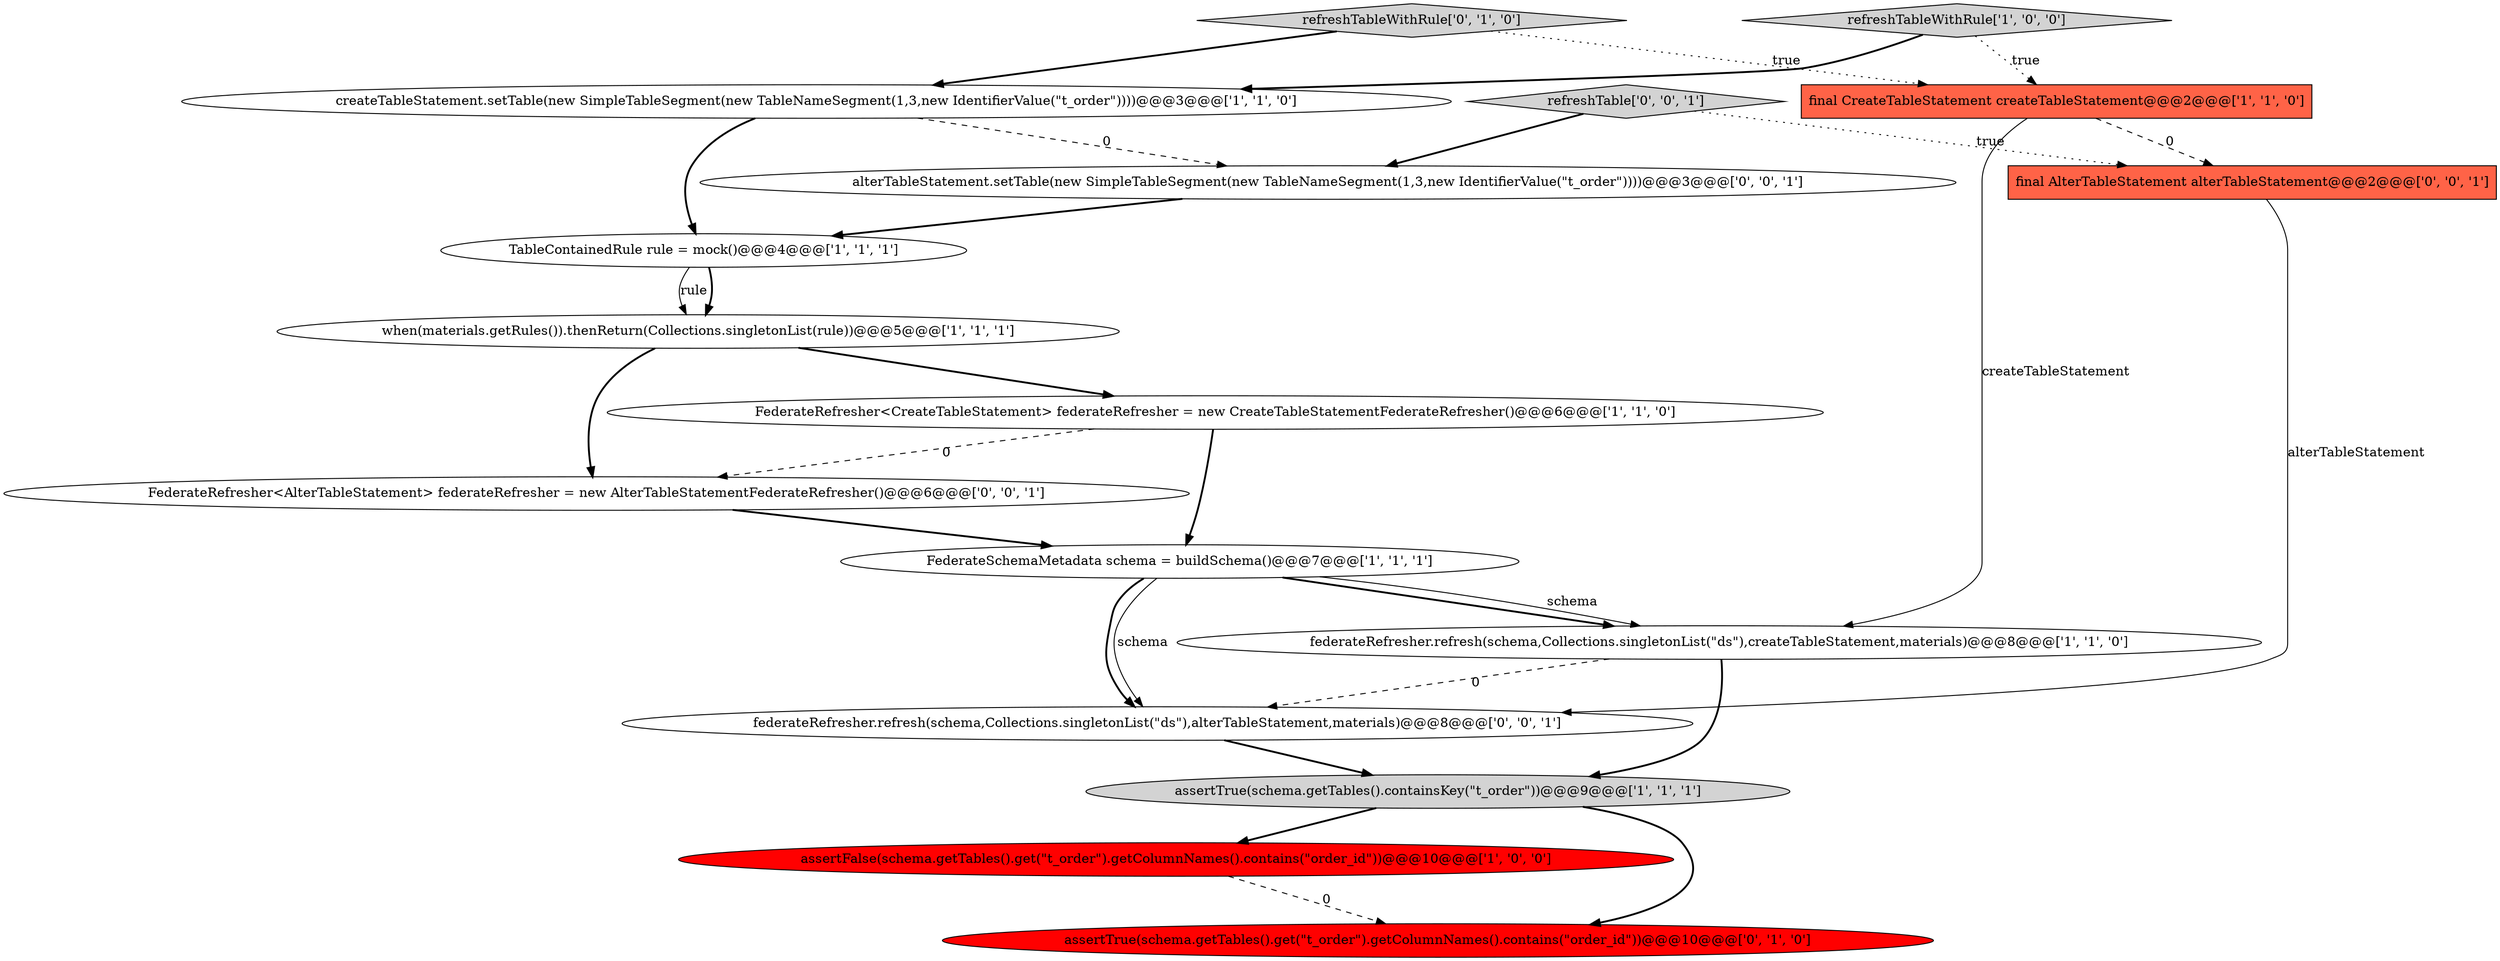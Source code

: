 digraph {
7 [style = filled, label = "TableContainedRule rule = mock()@@@4@@@['1', '1', '1']", fillcolor = white, shape = ellipse image = "AAA0AAABBB1BBB"];
6 [style = filled, label = "FederateRefresher<CreateTableStatement> federateRefresher = new CreateTableStatementFederateRefresher()@@@6@@@['1', '1', '0']", fillcolor = white, shape = ellipse image = "AAA0AAABBB1BBB"];
14 [style = filled, label = "final AlterTableStatement alterTableStatement@@@2@@@['0', '0', '1']", fillcolor = tomato, shape = box image = "AAA0AAABBB3BBB"];
8 [style = filled, label = "federateRefresher.refresh(schema,Collections.singletonList(\"ds\"),createTableStatement,materials)@@@8@@@['1', '1', '0']", fillcolor = white, shape = ellipse image = "AAA0AAABBB1BBB"];
4 [style = filled, label = "createTableStatement.setTable(new SimpleTableSegment(new TableNameSegment(1,3,new IdentifierValue(\"t_order\"))))@@@3@@@['1', '1', '0']", fillcolor = white, shape = ellipse image = "AAA0AAABBB1BBB"];
16 [style = filled, label = "refreshTable['0', '0', '1']", fillcolor = lightgray, shape = diamond image = "AAA0AAABBB3BBB"];
3 [style = filled, label = "assertTrue(schema.getTables().containsKey(\"t_order\"))@@@9@@@['1', '1', '1']", fillcolor = lightgray, shape = ellipse image = "AAA0AAABBB1BBB"];
1 [style = filled, label = "when(materials.getRules()).thenReturn(Collections.singletonList(rule))@@@5@@@['1', '1', '1']", fillcolor = white, shape = ellipse image = "AAA0AAABBB1BBB"];
15 [style = filled, label = "FederateRefresher<AlterTableStatement> federateRefresher = new AlterTableStatementFederateRefresher()@@@6@@@['0', '0', '1']", fillcolor = white, shape = ellipse image = "AAA0AAABBB3BBB"];
9 [style = filled, label = "assertFalse(schema.getTables().get(\"t_order\").getColumnNames().contains(\"order_id\"))@@@10@@@['1', '0', '0']", fillcolor = red, shape = ellipse image = "AAA1AAABBB1BBB"];
12 [style = filled, label = "alterTableStatement.setTable(new SimpleTableSegment(new TableNameSegment(1,3,new IdentifierValue(\"t_order\"))))@@@3@@@['0', '0', '1']", fillcolor = white, shape = ellipse image = "AAA0AAABBB3BBB"];
5 [style = filled, label = "FederateSchemaMetadata schema = buildSchema()@@@7@@@['1', '1', '1']", fillcolor = white, shape = ellipse image = "AAA0AAABBB1BBB"];
11 [style = filled, label = "refreshTableWithRule['0', '1', '0']", fillcolor = lightgray, shape = diamond image = "AAA0AAABBB2BBB"];
2 [style = filled, label = "refreshTableWithRule['1', '0', '0']", fillcolor = lightgray, shape = diamond image = "AAA0AAABBB1BBB"];
10 [style = filled, label = "assertTrue(schema.getTables().get(\"t_order\").getColumnNames().contains(\"order_id\"))@@@10@@@['0', '1', '0']", fillcolor = red, shape = ellipse image = "AAA1AAABBB2BBB"];
0 [style = filled, label = "final CreateTableStatement createTableStatement@@@2@@@['1', '1', '0']", fillcolor = tomato, shape = box image = "AAA0AAABBB1BBB"];
13 [style = filled, label = "federateRefresher.refresh(schema,Collections.singletonList(\"ds\"),alterTableStatement,materials)@@@8@@@['0', '0', '1']", fillcolor = white, shape = ellipse image = "AAA0AAABBB3BBB"];
5->8 [style = bold, label=""];
9->10 [style = dashed, label="0"];
7->1 [style = bold, label=""];
2->0 [style = dotted, label="true"];
7->1 [style = solid, label="rule"];
5->8 [style = solid, label="schema"];
1->15 [style = bold, label=""];
11->4 [style = bold, label=""];
8->3 [style = bold, label=""];
5->13 [style = solid, label="schema"];
2->4 [style = bold, label=""];
12->7 [style = bold, label=""];
4->7 [style = bold, label=""];
15->5 [style = bold, label=""];
4->12 [style = dashed, label="0"];
8->13 [style = dashed, label="0"];
3->9 [style = bold, label=""];
0->14 [style = dashed, label="0"];
3->10 [style = bold, label=""];
0->8 [style = solid, label="createTableStatement"];
6->5 [style = bold, label=""];
1->6 [style = bold, label=""];
14->13 [style = solid, label="alterTableStatement"];
13->3 [style = bold, label=""];
6->15 [style = dashed, label="0"];
5->13 [style = bold, label=""];
11->0 [style = dotted, label="true"];
16->14 [style = dotted, label="true"];
16->12 [style = bold, label=""];
}
